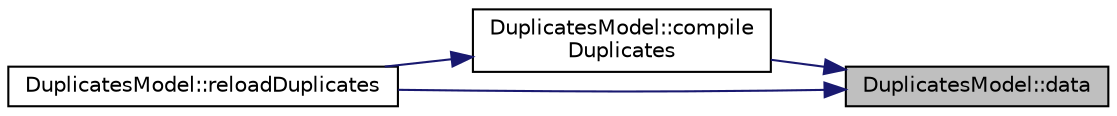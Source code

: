 digraph "DuplicatesModel::data"
{
 // LATEX_PDF_SIZE
  edge [fontname="Helvetica",fontsize="10",labelfontname="Helvetica",labelfontsize="10"];
  node [fontname="Helvetica",fontsize="10",shape=record];
  rankdir="RL";
  Node1 [label="DuplicatesModel::data",height=0.2,width=0.4,color="black", fillcolor="grey75", style="filled", fontcolor="black",tooltip=" "];
  Node1 -> Node2 [dir="back",color="midnightblue",fontsize="10",style="solid",fontname="Helvetica"];
  Node2 [label="DuplicatesModel::compile\lDuplicates",height=0.2,width=0.4,color="black", fillcolor="white", style="filled",URL="$class_duplicates_model.html#ab72f2b8478888dabe69cb7a2e23e96d7",tooltip=" "];
  Node2 -> Node3 [dir="back",color="midnightblue",fontsize="10",style="solid",fontname="Helvetica"];
  Node3 [label="DuplicatesModel::reloadDuplicates",height=0.2,width=0.4,color="black", fillcolor="white", style="filled",URL="$class_duplicates_model.html#aef4fce298f18eeccc00f4aa8a013cfe9",tooltip=" "];
  Node1 -> Node3 [dir="back",color="midnightblue",fontsize="10",style="solid",fontname="Helvetica"];
}
